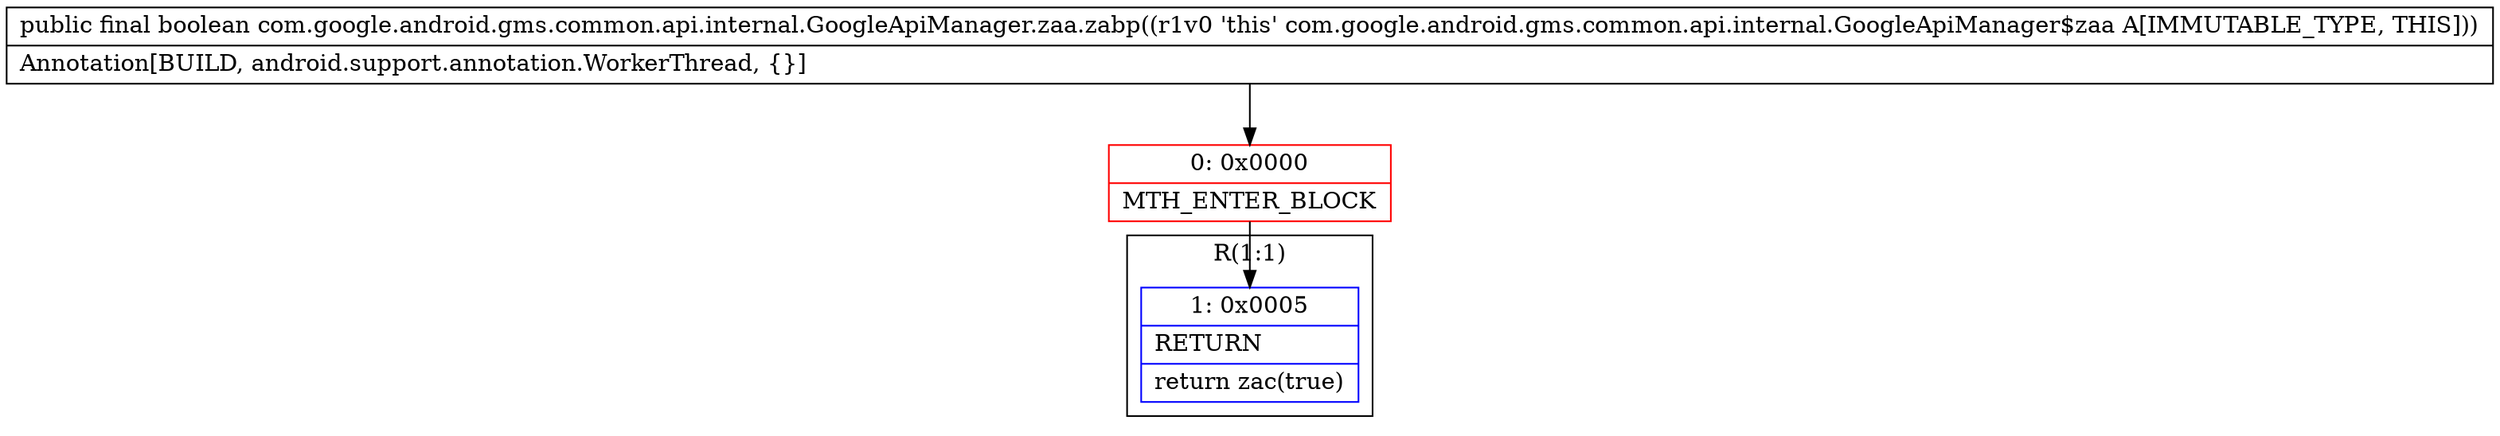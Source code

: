 digraph "CFG forcom.google.android.gms.common.api.internal.GoogleApiManager.zaa.zabp()Z" {
subgraph cluster_Region_8317936 {
label = "R(1:1)";
node [shape=record,color=blue];
Node_1 [shape=record,label="{1\:\ 0x0005|RETURN\l|return zac(true)\l}"];
}
Node_0 [shape=record,color=red,label="{0\:\ 0x0000|MTH_ENTER_BLOCK\l}"];
MethodNode[shape=record,label="{public final boolean com.google.android.gms.common.api.internal.GoogleApiManager.zaa.zabp((r1v0 'this' com.google.android.gms.common.api.internal.GoogleApiManager$zaa A[IMMUTABLE_TYPE, THIS]))  | Annotation[BUILD, android.support.annotation.WorkerThread, \{\}]\l}"];
MethodNode -> Node_0;
Node_0 -> Node_1;
}

